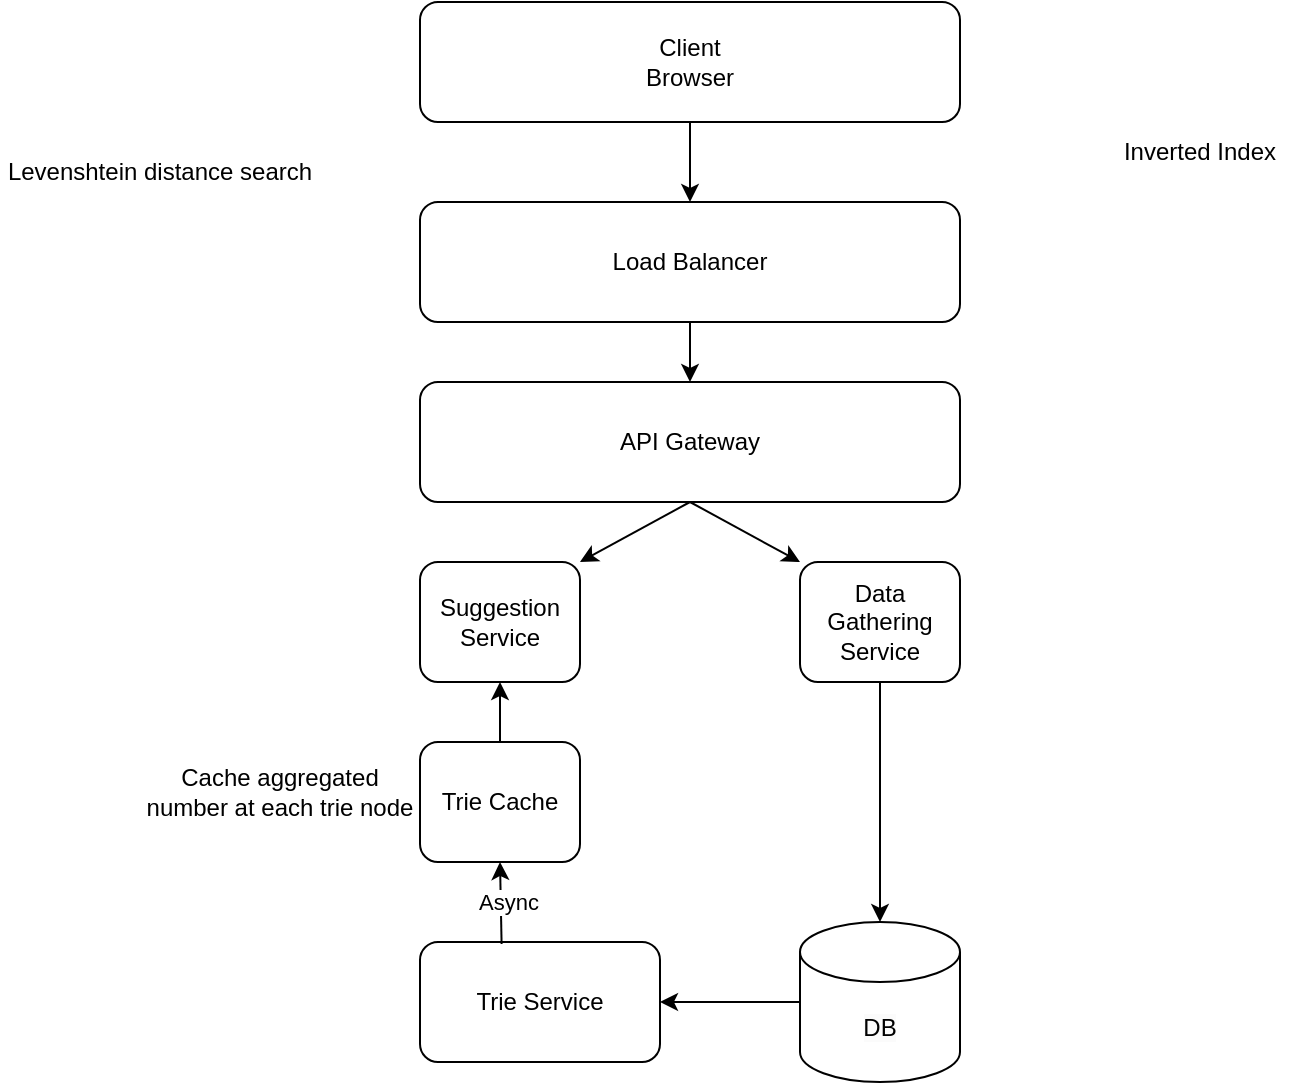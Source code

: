 <mxfile version="28.2.5">
  <diagram name="Page-1" id="lK-sITBU5b6j4ZyMU-jR">
    <mxGraphModel dx="2058" dy="1112" grid="1" gridSize="10" guides="1" tooltips="1" connect="1" arrows="1" fold="1" page="1" pageScale="1" pageWidth="850" pageHeight="1100" math="0" shadow="0">
      <root>
        <mxCell id="0" />
        <mxCell id="1" parent="0" />
        <mxCell id="E9o3z5IUMP26q3OEwpVs-1" value="Client&lt;br&gt;Browser" style="rounded=1;whiteSpace=wrap;html=1;" parent="1" vertex="1">
          <mxGeometry x="290" y="150" width="270" height="60" as="geometry" />
        </mxCell>
        <mxCell id="E9o3z5IUMP26q3OEwpVs-7" value="API Gateway" style="rounded=1;whiteSpace=wrap;html=1;" parent="1" vertex="1">
          <mxGeometry x="290" y="340" width="270" height="60" as="geometry" />
        </mxCell>
        <mxCell id="E9o3z5IUMP26q3OEwpVs-8" value="Load Balancer" style="rounded=1;whiteSpace=wrap;html=1;" parent="1" vertex="1">
          <mxGeometry x="290" y="250" width="270" height="60" as="geometry" />
        </mxCell>
        <mxCell id="E9o3z5IUMP26q3OEwpVs-9" value="" style="endArrow=classic;html=1;rounded=0;exitX=0.5;exitY=1;exitDx=0;exitDy=0;entryX=0.5;entryY=0;entryDx=0;entryDy=0;" parent="1" source="E9o3z5IUMP26q3OEwpVs-8" target="E9o3z5IUMP26q3OEwpVs-7" edge="1">
          <mxGeometry width="50" height="50" relative="1" as="geometry">
            <mxPoint x="750" y="418" as="sourcePoint" />
            <mxPoint x="800" y="368" as="targetPoint" />
          </mxGeometry>
        </mxCell>
        <mxCell id="E9o3z5IUMP26q3OEwpVs-10" value="Suggestion Service" style="rounded=1;whiteSpace=wrap;html=1;" parent="1" vertex="1">
          <mxGeometry x="290" y="430" width="80" height="60" as="geometry" />
        </mxCell>
        <mxCell id="E9o3z5IUMP26q3OEwpVs-11" value="" style="endArrow=classic;html=1;rounded=0;exitX=0.5;exitY=1;exitDx=0;exitDy=0;entryX=1;entryY=0;entryDx=0;entryDy=0;" parent="1" source="E9o3z5IUMP26q3OEwpVs-7" target="E9o3z5IUMP26q3OEwpVs-10" edge="1">
          <mxGeometry width="50" height="50" relative="1" as="geometry">
            <mxPoint x="800" y="438" as="sourcePoint" />
            <mxPoint x="850" y="388" as="targetPoint" />
          </mxGeometry>
        </mxCell>
        <mxCell id="E9o3z5IUMP26q3OEwpVs-12" value="&lt;span style=&quot;color: rgb(0, 0, 0); font-family: Helvetica; font-size: 12px; font-style: normal; font-variant-ligatures: normal; font-variant-caps: normal; font-weight: 400; letter-spacing: normal; orphans: 2; text-align: center; text-indent: 0px; text-transform: none; widows: 2; word-spacing: 0px; -webkit-text-stroke-width: 0px; background-color: rgb(251, 251, 251); text-decoration-thickness: initial; text-decoration-style: initial; text-decoration-color: initial; float: none; display: inline !important;&quot;&gt;&lt;span&gt;DB&lt;/span&gt;&lt;/span&gt;" style="shape=cylinder3;whiteSpace=wrap;html=1;boundedLbl=1;backgroundOutline=1;size=15;" parent="1" vertex="1">
          <mxGeometry x="480" y="610" width="80" height="80" as="geometry" />
        </mxCell>
        <mxCell id="E9o3z5IUMP26q3OEwpVs-13" value="Trie&amp;nbsp;Cache" style="rounded=1;whiteSpace=wrap;html=1;" parent="1" vertex="1">
          <mxGeometry x="290" y="520" width="80" height="60" as="geometry" />
        </mxCell>
        <mxCell id="E9o3z5IUMP26q3OEwpVs-15" value="" style="endArrow=classic;html=1;rounded=0;exitX=0.5;exitY=1;exitDx=0;exitDy=0;entryX=0.5;entryY=0;entryDx=0;entryDy=0;entryPerimeter=0;" parent="1" source="E9o3z5IUMP26q3OEwpVs-18" target="E9o3z5IUMP26q3OEwpVs-12" edge="1">
          <mxGeometry width="50" height="50" relative="1" as="geometry">
            <mxPoint x="490" y="580" as="sourcePoint" />
            <mxPoint x="540" y="530" as="targetPoint" />
          </mxGeometry>
        </mxCell>
        <mxCell id="E9o3z5IUMP26q3OEwpVs-16" value="" style="endArrow=classic;html=1;rounded=0;entryX=0.5;entryY=0;entryDx=0;entryDy=0;exitX=0.5;exitY=1;exitDx=0;exitDy=0;" parent="1" source="E9o3z5IUMP26q3OEwpVs-1" target="E9o3z5IUMP26q3OEwpVs-8" edge="1">
          <mxGeometry width="50" height="50" relative="1" as="geometry">
            <mxPoint x="325" y="210" as="sourcePoint" />
            <mxPoint x="740" y="360" as="targetPoint" />
          </mxGeometry>
        </mxCell>
        <mxCell id="E9o3z5IUMP26q3OEwpVs-18" value="Data Gathering Service" style="rounded=1;whiteSpace=wrap;html=1;" parent="1" vertex="1">
          <mxGeometry x="480" y="430" width="80" height="60" as="geometry" />
        </mxCell>
        <mxCell id="E9o3z5IUMP26q3OEwpVs-19" value="" style="endArrow=classic;html=1;rounded=0;exitX=0.5;exitY=1;exitDx=0;exitDy=0;entryX=0;entryY=0;entryDx=0;entryDy=0;" parent="1" source="E9o3z5IUMP26q3OEwpVs-7" target="E9o3z5IUMP26q3OEwpVs-18" edge="1">
          <mxGeometry width="50" height="50" relative="1" as="geometry">
            <mxPoint x="435" y="410" as="sourcePoint" />
            <mxPoint x="340" y="440" as="targetPoint" />
          </mxGeometry>
        </mxCell>
        <mxCell id="E9o3z5IUMP26q3OEwpVs-20" value="Trie Service" style="rounded=1;whiteSpace=wrap;html=1;" parent="1" vertex="1">
          <mxGeometry x="290" y="620" width="120" height="60" as="geometry" />
        </mxCell>
        <mxCell id="E9o3z5IUMP26q3OEwpVs-21" value="" style="endArrow=classic;html=1;rounded=0;exitX=0;exitY=0.5;exitDx=0;exitDy=0;exitPerimeter=0;entryX=1;entryY=0.5;entryDx=0;entryDy=0;" parent="1" source="E9o3z5IUMP26q3OEwpVs-12" target="E9o3z5IUMP26q3OEwpVs-20" edge="1">
          <mxGeometry width="50" height="50" relative="1" as="geometry">
            <mxPoint x="560" y="820" as="sourcePoint" />
            <mxPoint x="450" y="690" as="targetPoint" />
          </mxGeometry>
        </mxCell>
        <mxCell id="E9o3z5IUMP26q3OEwpVs-22" value="" style="endArrow=classic;html=1;rounded=0;entryX=0.5;entryY=1;entryDx=0;entryDy=0;exitX=0.34;exitY=0.017;exitDx=0;exitDy=0;exitPerimeter=0;" parent="1" source="E9o3z5IUMP26q3OEwpVs-20" target="E9o3z5IUMP26q3OEwpVs-13" edge="1">
          <mxGeometry width="50" height="50" relative="1" as="geometry">
            <mxPoint x="290" y="640" as="sourcePoint" />
            <mxPoint x="340" y="590" as="targetPoint" />
          </mxGeometry>
        </mxCell>
        <mxCell id="E9o3z5IUMP26q3OEwpVs-25" value="Async" style="edgeLabel;html=1;align=center;verticalAlign=middle;resizable=0;points=[];" parent="E9o3z5IUMP26q3OEwpVs-22" vertex="1" connectable="0">
          <mxGeometry x="0.051" y="-3" relative="1" as="geometry">
            <mxPoint as="offset" />
          </mxGeometry>
        </mxCell>
        <mxCell id="E9o3z5IUMP26q3OEwpVs-23" value="" style="endArrow=classic;html=1;rounded=0;entryX=0.5;entryY=1;entryDx=0;entryDy=0;exitX=0.5;exitY=0;exitDx=0;exitDy=0;" parent="1" source="E9o3z5IUMP26q3OEwpVs-13" target="E9o3z5IUMP26q3OEwpVs-10" edge="1">
          <mxGeometry width="50" height="50" relative="1" as="geometry">
            <mxPoint x="160" y="580" as="sourcePoint" />
            <mxPoint x="210" y="530" as="targetPoint" />
          </mxGeometry>
        </mxCell>
        <mxCell id="E9o3z5IUMP26q3OEwpVs-24" value="Cache aggregated number at each trie node" style="text;html=1;strokeColor=none;fillColor=none;align=center;verticalAlign=middle;whiteSpace=wrap;rounded=0;" parent="1" vertex="1">
          <mxGeometry x="150" y="530" width="140" height="30" as="geometry" />
        </mxCell>
        <mxCell id="0IJC9oH9uObhphUgbb-Q-1" value="Levenshtein distance search" style="text;html=1;strokeColor=none;fillColor=none;align=center;verticalAlign=middle;whiteSpace=wrap;rounded=0;" parent="1" vertex="1">
          <mxGeometry x="80" y="220" width="160" height="30" as="geometry" />
        </mxCell>
        <mxCell id="bcIo-njmCD_WyS1_OUef-1" value="Inverted Index" style="text;html=1;align=center;verticalAlign=middle;whiteSpace=wrap;rounded=0;" vertex="1" parent="1">
          <mxGeometry x="630" y="210" width="100" height="30" as="geometry" />
        </mxCell>
      </root>
    </mxGraphModel>
  </diagram>
</mxfile>
